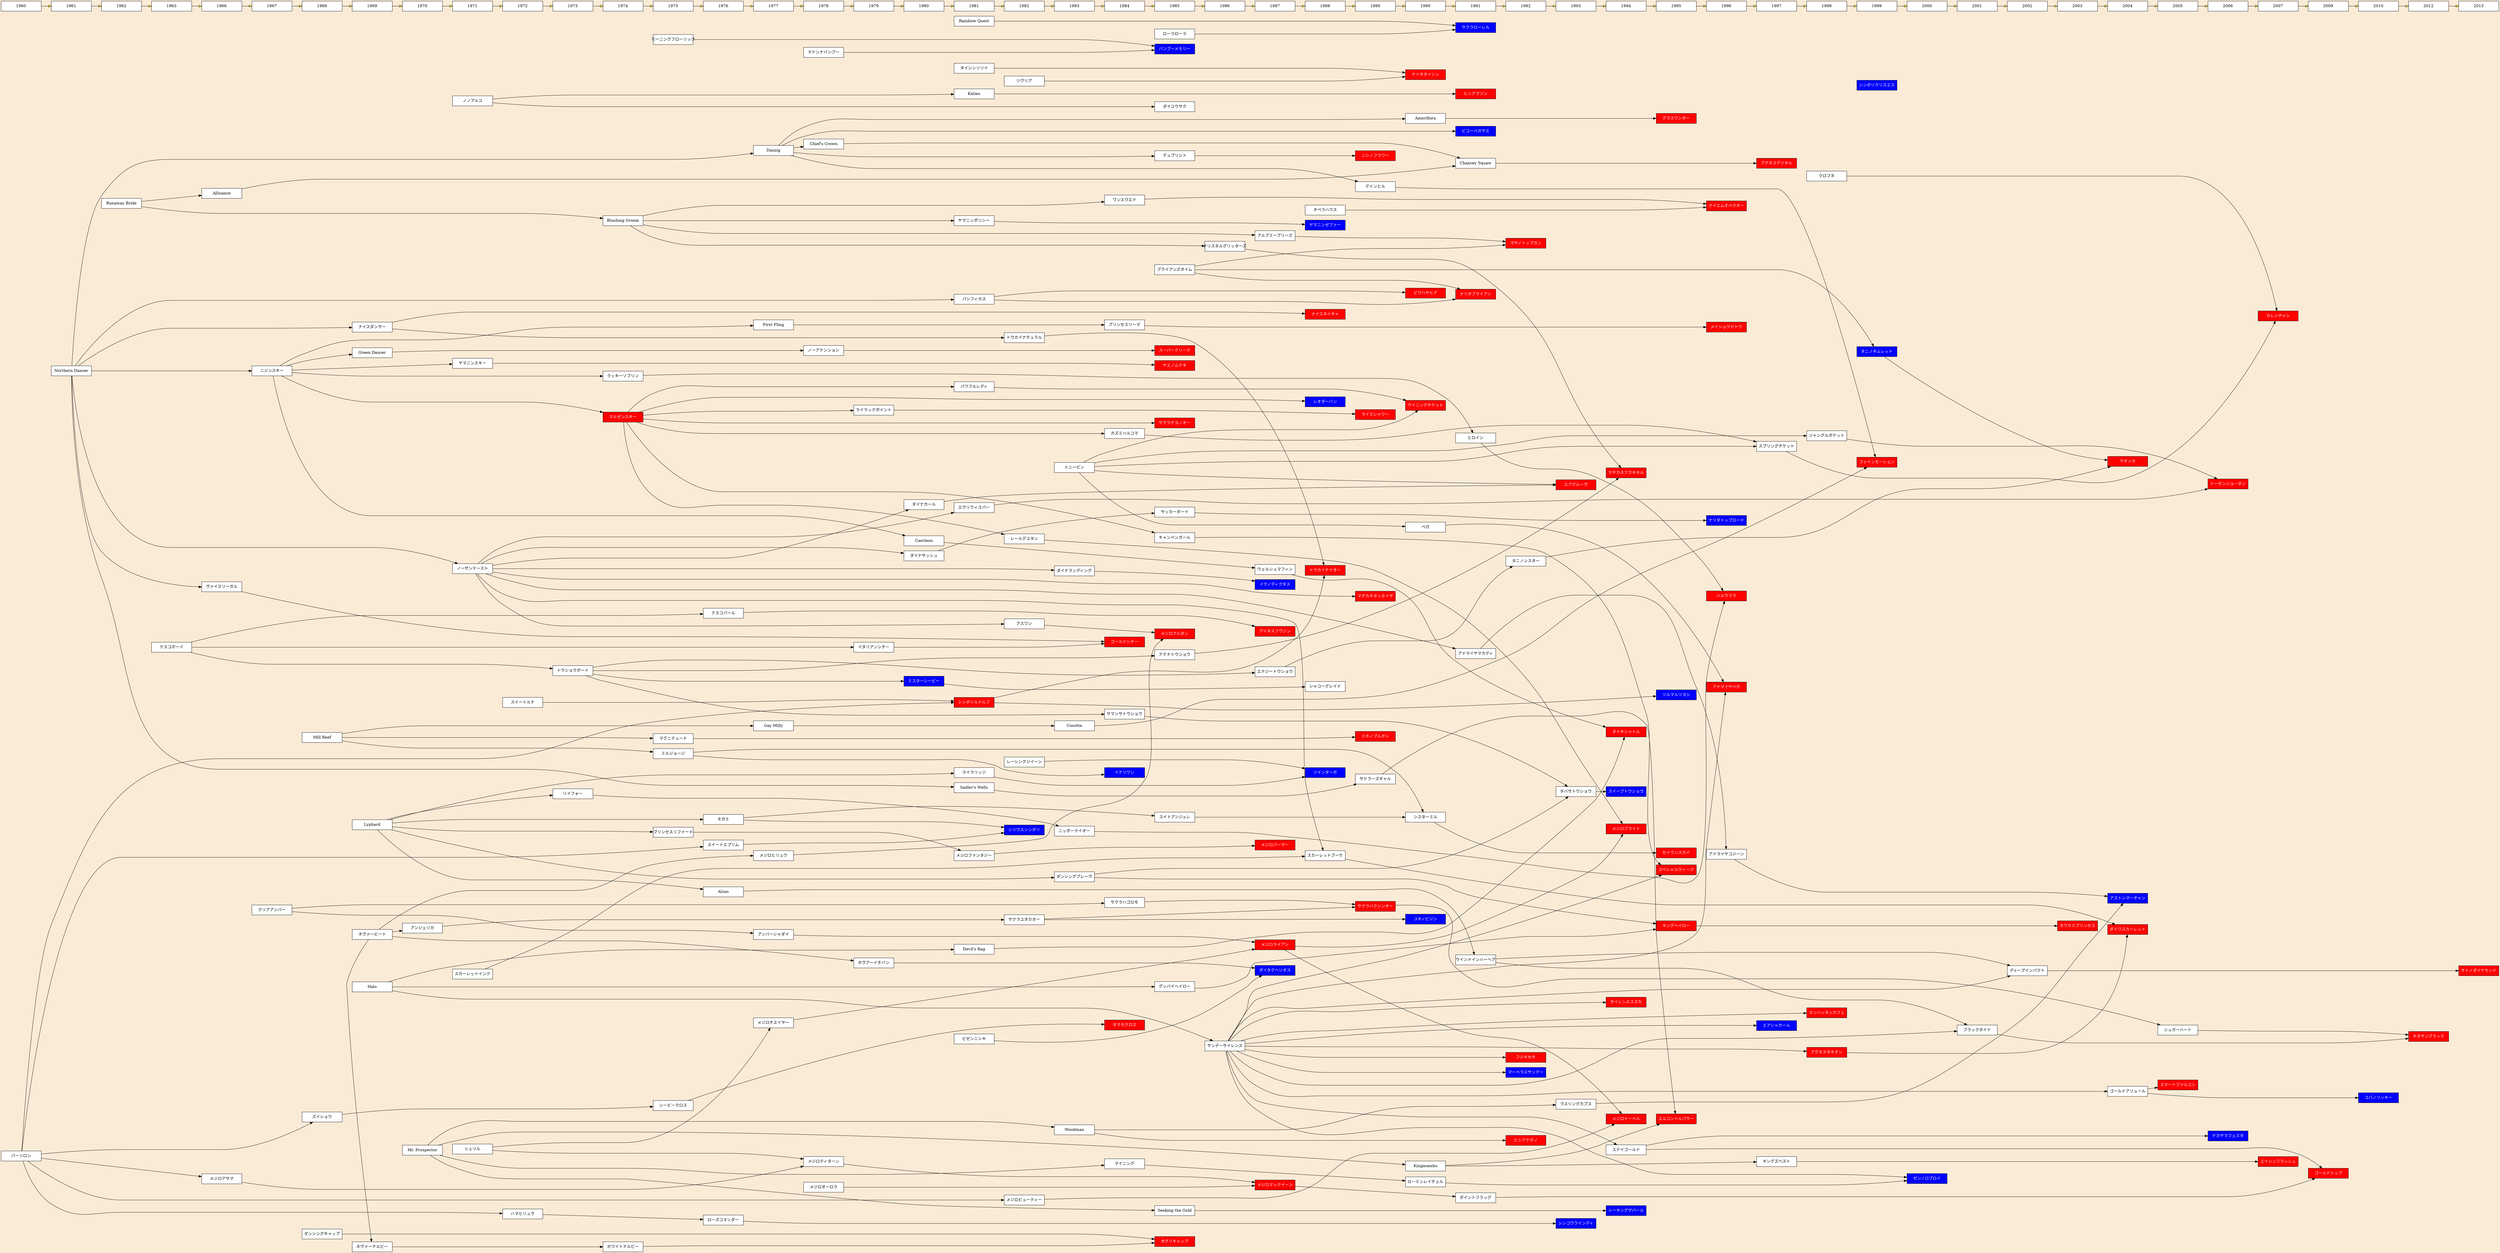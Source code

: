 digraph hoge {
    graph [
        rankdir = LR,
        bgcolor = antiquewhite,
        dpi = "64";
    ]
    node [
        shape = box,
        style = "solid, filled",
        fillcolor = white,
        fixedsize = true,
        width = 2,
    ]

    "エアグルーヴ",
    "ミホノブルボン",
    "ハルウララ",
    "スーパークリーク",
    "タイキシャトル",
    "オグリキャップ",
    "グラスワンダー",
    "エルコンドルパサー",
    "キングヘイロー",
    "テイエムオペラオー",
    "ビワハヤヒデ",
    "ナリタブライアン",
    "マヤノトップガン",
    "マチカネフクキタル",
    "サクラバクシンオー",
    "ライスシャワー",
    "ゴールドシップ",
    "マルゼンスキー",
    "アグネスタキオン",
    "ウイニングチケット",
    "ダイワスカーレット",
    "ウオッカ",
    "メジロライアン",
    "メジロマックイーン",
    "トウカイテイオー",
    "シンボリルドルフ",
    "ナイスネイチャ",
    "スペシャルウィーク",
    "サイレンススズカ",
    "ゴールドシチー",
    "セイウンスカイ",
    "ヒシアマゾン",
    "スマートファルコン",
    "カレンチャン",
    "ナリタタイシン",
    "カワカミプリンセス",
    "サクラチヨノオー",
    "トーセンジョーダン",
    "ヒシアケボノ",
    "マチカネタンホイザ",
    "エイシンフラッシュ",
    "ファインモーション",
    "メイショウドトウ",
    "アグネスデジタル",
    "タマモクロス",
    "キタサンブラック",
    "サトノダイヤモンド",
    "アドマイヤベガ",
    "マンハッタンカフェ",
    "メジロドーベル",
    "メジロブライト",
    "フジキセキ",
    "ヤエノムテキ",
    "メジロアルダン",
    "メジロパーマー",
    "アイネスフウジン",
    "ニシノフラワー"
    [
        fillcolor=red,
        fontcolor=white,
    ];

    "シリウスシンボリ",
    "バンブーメモリー",
    "ナカヤマフェスタ",
    "ゼンノロブロイ",
    "シンコウウインディ",
    "シーキングザパール",
    "イナリワン",
    "イクノディクタス",
    "ビコーペガサス",
    "ミスターシービー",
    "ツインターボ",
    "ダイタクヘリオス",
    "マーベラスサンデー",
    "スイープトウショウ",
    "ユキノビジン",
    "エアシャカール",
    "ツルマルツヨシ",
    "サクラローレル",
    "ナリタトップロード",
    "ヤマニンゼファー",
    "アストンマーチャン",
    "シンボリクリスエス",
    "タニノギムレット",
    "コパノリッキー",
    "レオダーバン"
    [
        fillcolor=blue,
        fontcolor=white,
    ]

    // 1960生まれ
    {rank=same;
        1960,
        "パーソロン"
    }

    // 1961生まれ
    {rank=same;
        1961,
        "Northern Dancer"
    }

    // 1962生まれ
    {rank=same;
        1962,
        "Runaway Bride"
    }

    // 1963生まれ
    {rank=same;
        1963,
        "テスコボーイ"
    }

    // 1966生まれ
    {rank=same;
        1966,
        "メジロアサマ",
        "ヴァイスリーガル"
    }

    // 1967生まれ
    {rank=same;
        1967,
        "ニジンスキー",
        "クリアアンバー"
    }

    // 1968生まれ
    {rank=same;
        1968,
        "Mill Reef",
        "ダンシングキャップ",
        "ズイショウ"
    }

    // 1969生まれ
    {rank=same;
        1969,
        "ナイスダンサー",
        "Lyphard",
        "ネヴァーナルビー",
        "ネヴァービート",
        "Halo"
    }

    // 1970生まれ
    {rank=same;
        1970,
        "Mr. Prospector",
        "アンジェリカ"
    }

    // 1971生まれ
    {rank=same;
        1971,
        "ノーザンテースト",
        "シェリル",
        "ノノアルコ",
        "スカーレットインク"
    }

    // 1972生まれ
    {rank=same;
        1972,
        "スイートルナ",
        "ハマヒリュウ"
    }

    // 1973生まれ
    {rank=same;
        1973,
        "トウショウボーイ"
    }

    // 1974生まれ
    {rank=same;
        1974,
        "マルゼンスキー",
        "ホワイトナルビー",
        "Blushing Groom",
        "ラッキーソブリン"
    }

    // 1975生まれ
    {rank=same;
        1975,
        "マグニテュード",
        "シービークロス",
        "プリンセスリファード",
        "ミルジョージ",
        "モーニングフローリック"
    }

    // 1976生まれ
    {rank=same;
        1976,
        "スイートエプソム",
        "モガミ",
        "ローズコマンダー",
        "テスコパール"
    }

    // 1977生まれ
    {rank=same;
        1977,
        "アンバーシャダイ",
        "メジロチエイサー",
        "First Fling",
        "Danzig",
        "Gay Milly"
    }

    // 1978生まれ
    {rank=same;
        1978,
        "メジロティターン",
        "メジロオーロラ",
        "ノーアテンション",
        "マドンナバンブー"
    }

    // 1979生まれ
    {rank=same;
        1979,
        "ライラックポイント",
        "イタリアンシチー"
    }

    // 1980生まれ
    {rank=same;
        1980,
        "ミスターシービー",
        "Caerleon",
        "ダイナカール"
    }

    // 1981生まれ
    {rank=same;
        1981,
        "シンボリルドルフ",
        "ビゼンニシキ",
        "パシフィカス",
        "ライラリッジ",
        "パワフルレディ",
        "メジロファンタジー",
        "Katies",
        "Sadler's Wells",
        "タイシンリリイ",
        "Rainbow Quest",
        "Devil's Bag",
        "ヤマニンポリシー"
    }

    // 1982生まれ
    {rank=same;
        1982,
        "トウカイナチュラル",
        "シリウスシンボリ",
        "レールデユタン",
        "サクラユタカオー",
        "レーシングジイーン",
        "リヴリア",
        "メジロビューティー"
    }

    // 1983生まれ
    {rank=same;
        1983,
        "ニッポーテイオー",
        "トニービン",
        "Woodman",
        "Cocotte",
        "ダンシングブレーヴ"
    }

    // 1984生まれ
    {rank=same;
        1984,
        "タマモクロス",
        "イナリワン",
        "ゴールドシチー",
        "プリンセスリーマ",
        "ワンスウエド",
        "サクラハゴロモ",
        "カズミハルコマ",
        "マイニング"
    }

    // 1985生まれ
    {rank=same;
        1985,
        "サッカーボーイ",
        "キャンペンガール",
        "オグリキャップ",
        "バンブーメモリー",
        "メジロアルダン",
        "サクラチヨノオー",
        "スーパークリーク",
        "ヤエノムテキ",
        "ブライアンズタイム",
        "ダイユウサク",
        "デュプリシト",
        "Seeking the Gold",
        "スイトアンジュレ",
        "ローラローラ",
        "グッバイヘイロー"
    }

    // 1986生まれ
    {rank=same;
        1986,
        "サンデーサイレンス"
    }

    // 1987生まれ
    {rank=same;
        1987,
        "メジロマックイーン",
        "メジロライアン",
        "ダイタクヘリオス",
        "イクノディクタス",
        "メジロパーマー",
        "アイネスフウジン",
        "エナジートウショウ",
        "ウェルシュマフィン"
    }

    // 1988生まれ
    {rank=same;
        1988,
        "トウカイテイオー",
        "ナイスネイチャ",
        "レオダーバン",
        "ヤマニンゼファー",
        "ツインターボ",
        "シャコーグレイド",
        "オペラハウス",
        "スカーレットブーケ"
    }

    // 1989生まれ
    {rank=same;
        1989,
        "ニシノフラワー",
        "ミホノブルボン",
        "マチカネタンホイザ",
        "サクラバクシンオー",
        "ライスシャワー",
        "サドラーズギャル"
    }

    // 1990生まれ
    {rank=same;
        1990,
        "ビワハヤヒデ",
        "ナリタタイシン",
        "ユキノビジン",
        "ウイニングチケット",
        "Kingmambo",
        "シスターミル",
        "ローミンレイチェル",
        "ベガ"
    }

    // 1991生まれ
    {rank=same;
        1991,
        "ナリタブライアン",
        "サクラローレル",
        "ビコーペガサス",
        "ヒシアマゾン",
        "Chancey Squaw",
        "ヒロイン",
        "ウインドインハーヘア",
        "アドマイヤマカディ"
    }

    // 1992生まれ
    {rank=same;
        1992,
        "ヒシアケボノ",
        "フジキセキ",
        "マーベラスサンデー",
        "マヤノトップガン"
    }

    // 1993生まれ
    {rank=same;
        1993,
        "シンコウウインディ",
        "エアグルーヴ",
        "タバサトウショウ",
        "ラスリングカプス"
    }

    // 1994生まれ
    {rank=same;
        1994,
        "メジロブライト",
        "メジロドーベル",
        "ステイゴールド",
        "サイレンススズカ",
        "シーキングザパール",
        "タイキシャトル",
        "マチカネフクキタル"
    }

    // 1995生まれ
    {rank=same;
        1995,
        "スペシャルウィーク",
        "セイウンスカイ",
        "キングヘイロー",
        "エルコンドルパサー",
        "グラスワンダー",
        "ツルマルツヨシ"
    }

    // 1996生まれ
    {rank=same;
        1996,
        "ナリタトップロード",
        "アドマイヤベガ",
        "テイエムオペラオー",
        "メイショウドトウ",
        "ハルウララ",
        "アドマイヤコジーン"
    }

    // 1997生まれ
    {rank=same;
        1997,
        "アグネスデジタル",
        "キングズベスト",
        "エアシャカール",
        "スプリングチケット"
    }

    // 1998生まれ
    {rank=same;
        1998,
        "アグネスタキオン",
        "マンハッタンカフェ",
        "ジャングルポケット",
        "クロフネ"
    }

    // 1999生まれ
    {rank=same;
        1999,
        "ファインモーション",
        "シンボリクリスエス",
        "タニノギムレット"
    }

    // 2000生まれ
    {rank=same;
        2000,
        "ゼンノロブロイ"
    }

    // 2001生まれ
    {rank=same;
        2001,
        "ブラックタイド"
    }

    // 2002生まれ
    {rank=same;
        2002,
        "ディープインパクト"
    }

    // 2003生まれ
    {rank=same;
        2003,
        "カワカミプリンセス"
    }

    // 2004生まれ
    {rank=same;
        2004,
        "ダイワスカーレット",
        "ウオッカ",
        "アストンマーチャン"
    }

    // 2005生まれ
    {rank=same;
        2005,
        "スマートファルコン",
        "シュガーハート"
    }

    // 2006生まれ
    {rank=same;
        2006,
        "ナカヤマフェスタ",
        "トーセンジョーダン"
    }

    // 2007生まれ
    {rank=same;
        2007,
        "エイシンフラッシュ",
        "カレンチャン"
    }

    // 2009生まれ
    {rank=same;
        2009,
        "ゴールドシップ"
    }

    // 2010生まれ
    {rank=same;
        2010,
        "コパノリッキー"
    }

    // 2012生まれ
    {rank=same;
        2012,
        "キタサンブラック"
    }

    // 2013生まれ
    {rank=same;
        2013,
        "サトノダイヤモンド"
    }

    1960->1961->1962->1963 -> 1966->1967->1968->1969->
    1970->1971->1972->1973->1974->1975->1976->1977->1978->1979->
    1980->1981->1982->1983->1984->1985->1986->1987->1988->1989->
    1990->1991->1992->1993->1994->1995->1996->1997->1998->1999->
    2000->2001->2002->2003->2004->2005->2006->2007->2009->
    2010->2012->2013
    [
        fillcolor=yellow,
    ]

    "ノーザンテースト"->"アドマイヤマカディ"->"アドマイヤコジーン"->"アストンマーチャン"
    "Woodman"->"ラスリングカプス"->"アストンマーチャン"

    "Blushing Groom"->"ヤマニンポリシー"->"ヤマニンゼファー"
    "ノーザンテースト"->"ダイナサッシュ"->"サッカーボーイ"->"ナリタトップロード"

    "Rainbow Quest"->"サクラローレル"
    "ローラローラ"->"サクラローレル"

    "Mr. Prospector"->"Woodman"
    "Woodman"->"ヒシアケボノ"
    "Mr. Prospector"->"Kingmambo"
    "Mr. Prospector"->"Seeking the Gold"
    "Seeking the Gold"->"シーキングザパール"
    //"Almahmoud"->"Natalma","Cosmah"
    //"Natalma"->"Northern Dancer"
    "Northern Dancer"->"ナイスダンサー","ニジンスキー","ノーザンテースト"
    //"Northern Dancer"->"Lyphard"
    //"Northern Dancer"->"Danzig"
    "Northern Dancer"->"ヴァイスリーガル","Danzig"
    //"Cosmah"->"Halo"
    //"Blushing Groom"->"クリスタルグリッターズ","アルプミープリーズ","ワンスウエド"
    "Runaway Bride"->"Blushing Groom","Allicance"
    "Allicance"->"Chancey Squaw"
    "Chancey Squaw"->"アグネスデジタル"
    //"Crafty Prospector"->"アグネスデジタル"
    "Lyphard"->"モガミ"
    "Danzig"->"デュプリシト","デインヒル","Ameriflora"
    "Danzig"->"Chief's Crown"
    "デュプリシト"->"ニシノフラワー"
    "Cocotte"->"ファインモーション"
    "Gay Milly"->"Cocotte"
    // "テスコボーイ"->"ロッチテスコ"
    //"Nureyev"->"Miesque"
    //"Miesque"->"Kingmambo"
    "Ameriflora"->"グラスワンダー"

    "リヴリア","タイシンリリイ"->"ナリタタイシン"
    "モーニングフローリック","マドンナバンブー"->"バンブーメモリー"

    "パーソロン"->"ハマヒリュウ"
    "ハマヒリュウ"->"ローズコマンダー"
    "ローズコマンダー"->"シンコウウインディ"

    "ノーザンテースト"->"エヴリウィスパー"
    "エヴリウィスパー"->"トーセンジョーダン"
    "トニービン"->"ジャングルポケット"
    "ジャングルポケット"->"トーセンジョーダン"

    "モガミ"->"シリウスシンボリ"
    "スイートエプソム"->"シリウスシンボリ"
    "パーソロン"->"スイートエプソム"

    "ノーザンテースト"->"アスワン"
    "アスワン"->"メジロアルダン"
    "ネヴァービート"->"メジロヒリュウ"
    "メジロヒリュウ"->"メジロアルダン"

    "モガミ"->"スイトアンジュレ"
    "ミルジョージ"->"シスターミル"
    "スイトアンジュレ"->"シスターミル"

    //"シルバーシャーク"->"ホワイトナルビー"
    "ネヴァーナルビー"->"ホワイトナルビー"
    "ホワイトナルビー"->"オグリキャップ"

    "オペラハウス"->"テイエムオペラオー"
    "ワンスウエド"->"テイエムオペラオー"
    //"カツミエコー"->"ミホノブルボン"
    "Halo"->"Devil's Bag"
    "Devil's Bag","ウェルシュマフィン"->"タイキシャトル"
    "ニジンスキー"->"Caerleon"->"ウェルシュマフィン"
    //"ノーザンテースト","スカーレットインク"->"スカーレットローズ"
    //"Sadler's Wells"->"サドラーズギャル"

    //"パーソロン"->"ミスオーハヤブサ"
    //"ミスオーハヤブサ"->"チヨダマサコ"
    //"チヨダマサコ"->"ニッポーテイオー"
    "ヒロイン"->"ハルウララ"
    //"テスコボーイ"->"ピアレスレデイ"
    //"イーストサイド"->"ピアレスレデイ"
    //"ピアレスレデイ"->"ヒロイン"
    //"パーソロン"->"イーストサイド"
    "プリンセスリファード"->"メジロファンタジー"
    "レーシングジイーン"->"ツインターボ"
    "トウショウボーイ"->"サマンサトウショウ"
    //"マーブルトウショウ"->"サマンサトウショウ"
    "ダンシングブレーヴ","サマンサトウショウ"->"タバサトウショウ"
    "タバサトウショウ"->"スイープトウショウ"
    //"エンドスウィープ"->"スイープトウショウ"
    //"ムーンレディ"->"エイシンフラッシュ"

    //"ケイシュウハーブ"->"スマートファルコン"

    //"Bigstone"->"メイショウドトウ"
    "プリンセスリーマ"->"メイショウドトウ"
    //"Affirmed"->"プリンセスリーマ"
    "First Fling"->"プリンセスリーマ"

    "ビゼンニシキ","ネヴアーイチバン"->"ダイタクヘリオス"
    //"ミスナンバイチバン"->"ネヴアーイチバン"
    "ネヴァービート"->"ネヴァーナルビー"
    //"ダンディルート","ベニバナビゼン"->"ビゼンニシキ"
    //"クニノハナ"->"クニノキヨコ1977"
    //"クニノキヨコ1977"->"ダイユウサク"
    "Katies"->"ヒシアマゾン"

    "ニジンスキー"->"マルゼンスキー"
    //"シル"->"マルゼンスキー"

    "パーソロン"->"ズイショウ"
    // "フォルティノ"->"シービークロス"
    "ズイショウ"->"シービークロス"

    "トウカイナチュラル" -> "トウカイテイオー"
    // "トウカイミドリ" -> "トウカイナチュラル"
    //"ウラカワミユキ" -> "ナイスネイチャ"
    "スイートルナ"->"シンボリルドルフ"

    "ミルジョージ"->"イナリワン"

    "マルゼンスキー"->"カズミハルコマ"
    "カズミハルコマ"->"スプリングチケット"
    "トニービン"->"スプリングチケット"
    "スプリングチケット"->"カレンチャン"
    "クロフネ"->"カレンチャン"

    "Halo"->"サンデーサイレンス"
    "Mr. Prospector"->"マイニング"->"ローミンレイチェル"->"ゼンノロブロイ"
    "トニービン"->"ベガ"->"アドマイヤベガ"

    // subgraph cluster_fuga {
        // label = "サンデーサイレンス系";

        "サンデーサイレンス" -> "スペシャルウィーク"
        "サンデーサイレンス" -> "マンハッタンカフェ"
        "サンデーサイレンス"->"フジキセキ"
        "サンデーサイレンス"->"マーベラスサンデー"
        "サンデーサイレンス"->"サイレンススズカ"
        "サンデーサイレンス"->"アドマイヤベガ"
        "サンデーサイレンス"->"エアシャカール"
        "サンデーサイレンス"->"アグネスタキオン"
        "サンデーサイレンス"->"ステイゴールド"
        "サンデーサイレンス"->"ディープインパクト"
        "サンデーサイレンス"->"ブラックタイド"
        "サンデーサイレンス"->"ゴールドアリュール"
        "サンデーサイレンス"->"ゼンノロブロイ"
        "ディープインパクト"->"サトノダイヤモンド"
        "ブラックタイド"->"キタサンブラック"
        "ゴールドシップ"
        "スマートファルコン"
        "アグネスタキオン"->"ダイワスカーレット"
        "ステイゴールド"->"ナカヤマフェスタ"
    // };
    "スカーレットブーケ"->"ダイワスカーレット"
    "ウインドインハーヘア"->"ディープインパクト"
    "ウインドインハーヘア"->"ブラックタイド"
    "ステイゴールド"->"ゴールドシップ"
    "ゴールドアリュール"->"スマートファルコン"
    "ゴールドアリュール"->"コパノリッキー"
    "キャンペンガール"->"スペシャルウィーク"

    "ノーザンテースト"->"ダイナランディング"
    "ダイナランディング"->"イクノディクタス"

    //subgraph cluster_fuga2 {
        // label = "ニジンスキー系";
        "マルゼンスキー" -> "キャンペンガール"
        "マルゼンスキー"->"ライラックポイント"
        "マルゼンスキー"->"パワフルレディ"
        "マルゼンスキー"->"レオダーバン"
        "マルゼンスキー"->"サクラチヨノオー"
        "ニジンスキー"->"First Fling"
        "ニジンスキー"->"Green Dancer"
        "Green Dancer"->"ノーアテンション"
        "ノーアテンション"->"スーパークリーク"
        "ニジンスキー"->"ラッキーソブリン"->"ヒロイン"
        "カズミハルコマ"

        "ニジンスキー"->"ヤマニンスキー"
        "ヤマニンスキー"->"ヤエノムテキ"
    // }

    //subgraph cluster_fuga5 {
        //label = "ロベルト系";
        //"リアルシャダイ"->"マッチポイント"
        //"リアルシャダイ"->"ライスシャワー"
        //"グラスワンダー"
        //"ブライアンズタイム"
        //"ナリタブライアン"
        //"マヤノトップガン"
        //"タニノギムレット"
        //"ウオッカ"
    //}
    //subgraph cluster_fuga4 {
        //label = "パーソロン系";

        "シンボリルドルフ"-> "トウカイテイオー"
        "シンボリルドルフ"->"ツルマルツヨシ"

        "パーソロン"->"シンボリルドルフ"
        "メジロビューティー"
        "パーソロン"->"メジロアサマ"
        "メジロティターン"
        "メジロマックイーン"
        "ポイントフラッグ"
        "ズイショウ"
    //}


        "パーソロン"->"メジロビューティー"

    // "ロッチテスコ"->"パワフルレディ"
    "ライラックポイント"->"ライスシャワー"
    "トニービン","パワフルレディ"->"ウイニングチケット"
    "トニービン"->"エアグルーヴ"
    //"マッチポイント"->"トウカイポイント"

    "シェリル"->"メジロチエイサー"
    "シェリル"->"メジロティターン"
    "メジロマックイーン"->"ポイントフラッグ"
    "ポイントフラッグ"->"ゴールドシップ"

    "メジロアサマ"->"メジロティターン"
    "メジロティターン"->"メジロマックイーン"
    //"メジロサンマン"->"メジロチエイサー"
    "メジロオーロラ"->"メジロマックイーン"
    "メジロビューティー"->"メジロドーベル"
    "レールデユタン"->"メジロブライト"
    "メジロライアン"->"メジロブライト"
    "メジロチエイサー"->"メジロライアン"
    "メジロファンタジー"->"メジロパーマー"
    
    "マルゼンスキー"->"レールデユタン"

    //subgraph cluster_fuga6 {
        //label = "テスコボーイ系";
        //"テスコボーイ"->"サクラユタカオー"
        "サクラユタカオー"->"サクラバクシンオー"
        //"ピアレスレデイ"
        "テスコボーイ"->"テスコパール"
        //"ユキノビジン"
        //"ミスターシービー"
        //"トウショウボーイ"
        //"アテナトウショウ"
        //"イタリアンシチー"
        "サクラバクシンオー"->"シュガーハート"
        //"シャコーグレイド"
    //}
    
    //subgraph cluster_fuga7 {
        //label = "リファール系";
        "Lyphard"->"リイフォー"
        "Lyphard"->"プリンセスリファード"
        "Lyphard"->"ライラリッジ"
        "Lyphard"->"ダンシングブレーヴ"
        "Lyphard"->"Alzao"
        "Alzao"->"ウインドインハーヘア"
        "ライラリッジ"->"ツインターボ"
        "リイフォー"->"ニッポーテイオー"
        "ニッポーテイオー"->"ハルウララ"
        //"プリンセスリファード"
        //"ダンシングブレーヴ"
        //"キングヘイロー"
        //"カワカミプリンセス"
    //}

    //subgraph cluster_fuga8 {
        //label = "プリンスローズ系";
        //"メジロイーグル"->"メジロパーマー"
    //}

    //subgraph cluster_fuga9 {
        //label = "ノーザンダンサー系";
        "ナイスダンサー"-> "トウカイナチュラル"
        "ナイスダンサー" -> "ナイスネイチャ"
        "Danzig"->"ビコーペガサス"
        //"ヴァイスリーガル"
        //"ゴールドシチー"
        //"メイショウドトウ"
        //"ヒシアマゾン"
        //"パシフィカス"
    //}
    //subgraph cluster_fuga10 {
        //label = "ノーザンテースト系";
        //"ノーザンテースト"->"アンバーシャダイ"
        "ノーザンテースト"->"マチカネタンホイザ"
        "ノーザンテースト"->"ダイナカール"
        "アンバーシャダイ"->"メジロライアン"
        "メジロライアン"->"メジロドーベル"
        "ノーザンテースト"->"スカーレットブーケ"
        "サクラハゴロモ"
    //}
    //subgraph cluster_fuga11 {
        //label = "ミルリーフ系";
        "Mill Reef"->"ミルジョージ","マグニテュード","Gay Milly"
        "マグニテュード"->"ミホノブルボン"
        "シスターミル"
    //}

    //subgraph cluster_fuga12 {
        //label = "ダンジグ系";
        "デインヒル"->"ファインモーション"
        //"Ameriflora"
        //"デュプリシト"
        //"Danzig"
        "Chief's Crown"->"Chancey Squaw"
    //}

    //subgraph cluster_fuga13 {
        //label = "ゼダーン系";
        "トニービン"
        "エアグルーヴ"
        "ウイニングチケット"
    //}
    //subgraph cluster_fuga14 {
        //label = "フォルティノ系";
        "シービークロス"->"タマモクロス"
        "ビワハヤヒデ"
    //}
    //subgraph cluster_fuga15 {
        //label = "ブラッシンググルーム系";
        "Blushing Groom"->"クリスタルグリッターズ","アルプミープリーズ","ワンスウエド"
        "クリスタルグリッターズ"->"マチカネフクキタル"
        "ワンスウエド"
    //}
    //subgraph cluster_fuga16 {
        //label = "ネイティヴダンサー系";
        "ダンシングキャップ"->"オグリキャップ"
    //}
    //subgraph cluster_fuga17 {
        //label = "ミスタープロスペクター系";
        "Kingmambo"->"エルコンドルパサー","キングズベスト"
        "キングズベスト"->"エイシンフラッシュ"
        "アグネスデジタル"
    //}
    "Northern Dancer"->"Sadler's Wells"->"サドラーズギャル"->"エルコンドルパサー"
    //subgraph cluster_fuga18 {
        //label = "ニアークティック系";
        "ノノアルコ"->"ダイユウサク"
        "ノノアルコ"->"Katies"
    //}
    //subgraph cluster_fuga19 {
        //label = "ナスルーラ系";
        "ネヴァービート"->"アンジェリカ"
        "ネヴァービート"->"ネヴアーイチバン"
        //"ネヴァービート"->"クニノハナ"
    //}



    "Northern Dancer"->"パシフィカス"->"ビワハヤヒデ","ナリタブライアン"
    "ダイナカール"->"エアグルーヴ"
    
    "クリアアンバー"->"アンバーシャダイ"
    
    //"シェリフズスター"->"セイウンスカイ"
    "シスターミル"->"セイウンスカイ"
    "ダンシングブレーヴ"->"キングヘイロー"
    "Halo"->"グッバイヘイロー"->"キングヘイロー"
    "キングヘイロー"->"カワカミプリンセス"
    //"タカノセクレタリー"->"カワカミプリンセス"
    
    "アテナトウショウ"->"マチカネフクキタル"
    "トウショウボーイ"->"アテナトウショウ"
    //"グレイトウショウ"->"アテナトウショウ"
    "トウショウボーイ"->"ミスターシービー"
    //"シービークイン"->"ミスターシービー"
    "ミスターシービー"->"シャコーグレイド"
    //"シュアンス"->"シャコーグレイド"
    //"ダンディルート"->"シュアンス"
    "サクラユタカオー"->"ユキノビジン"
    //"ファティマ"->"ユキノビジン"
    "アンジェリカ"->"サクラユタカオー"
    "サクラハゴロモ"->"サクラバクシンオー"
    //"ノーザンテースト"->"サクラハゴロモ"
    "クリアアンバー"->"サクラハゴロモ"
    
    "シュガーハート"->"キタサンブラック"
    "テスコボーイ"->"イタリアンシチー"
    //"リンネス"->"イタリアンシチー"
    "ヴァイスリーガル"->"ゴールドシチー"
    "イタリアンシチー"->"ゴールドシチー"
    //"シーホーク"->"アイネスフウジン"
    "テスコパール"->"アイネスフウジン"
    //"ムツミパール"->"テスコパール"
    
    "ブライアンズタイム"->"ナリタブライアン"
    "ブライアンズタイム","アルプミープリーズ"->"マヤノトップガン"
    "タニノギムレット","タニノシスター"->"ウオッカ"
    "ブライアンズタイム"->"タニノギムレット"
    //"タニノクリスタル"->"タニノギムレット"
    //"ルション"->"タニノシスター"
    "エナジートウショウ"->"タニノシスター"
    "トウショウボーイ"->"エナジートウショウ"
    //"コーニストウショウ"->"エナジートウショウ"
    "テスコボーイ"->"トウショウボーイ"
    //"ソシアルバターフライ"->"トウショウボーイ"
    
    "スカーレットインク"->"スカーレットブーケ"
}